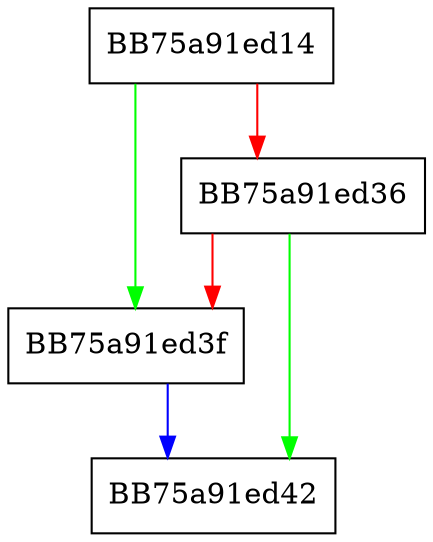 digraph find {
  node [shape="box"];
  graph [splines=ortho];
  BB75a91ed14 -> BB75a91ed3f [color="green"];
  BB75a91ed14 -> BB75a91ed36 [color="red"];
  BB75a91ed36 -> BB75a91ed42 [color="green"];
  BB75a91ed36 -> BB75a91ed3f [color="red"];
  BB75a91ed3f -> BB75a91ed42 [color="blue"];
}